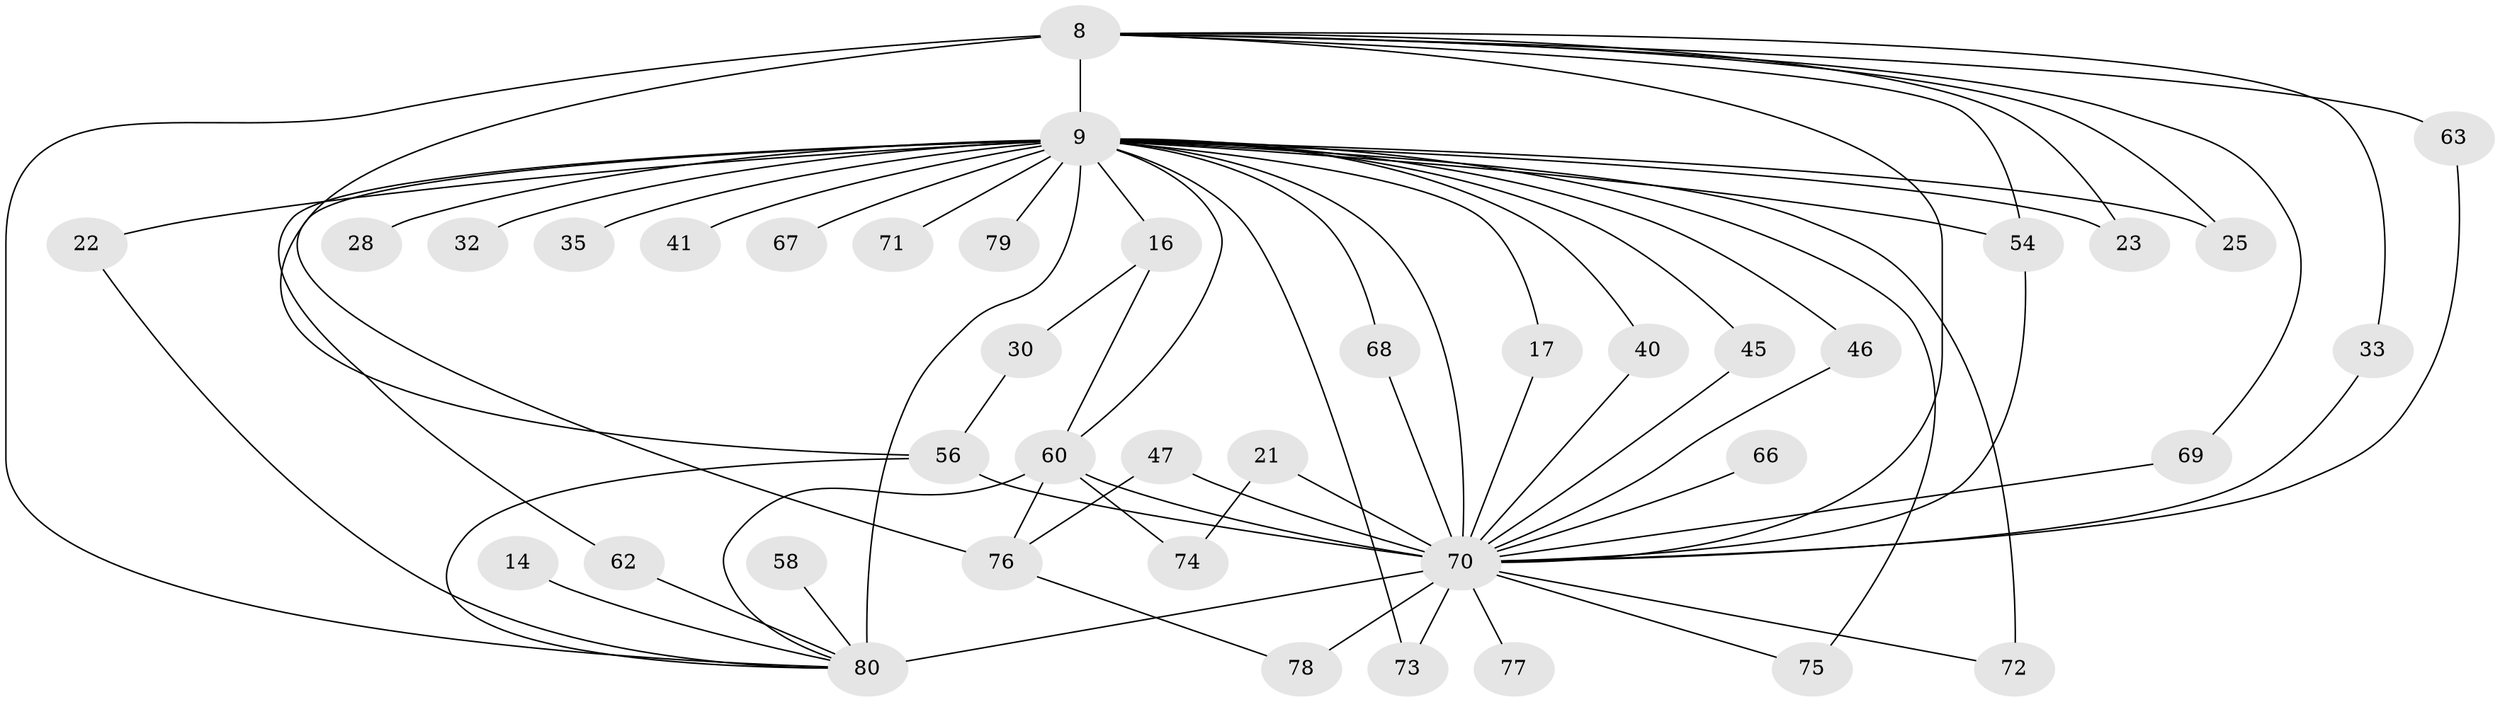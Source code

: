 // original degree distribution, {12: 0.0125, 21: 0.0125, 27: 0.0125, 15: 0.0125, 20: 0.025, 14: 0.0125, 13: 0.0125, 19: 0.0125, 24: 0.0125, 3: 0.25, 5: 0.0375, 4: 0.1, 2: 0.4875}
// Generated by graph-tools (version 1.1) at 2025/48/03/04/25 21:48:10]
// undirected, 40 vertices, 69 edges
graph export_dot {
graph [start="1"]
  node [color=gray90,style=filled];
  8 [super="+4"];
  9 [super="+7+5"];
  14;
  16;
  17;
  21;
  22;
  23;
  25;
  28;
  30;
  32;
  33;
  35;
  40;
  41;
  45;
  46;
  47;
  54 [super="+49+51"];
  56 [super="+19+50"];
  58;
  60 [super="+42+55"];
  62 [super="+44"];
  63;
  66;
  67;
  68;
  69 [super="+36"];
  70 [super="+27+53+65+10"];
  71 [super="+64"];
  72;
  73;
  74;
  75;
  76 [super="+31+52"];
  77;
  78 [super="+48"];
  79;
  80 [super="+24+43+61+59+57+6"];
  8 -- 9 [weight=8];
  8 -- 23;
  8 -- 25;
  8 -- 63;
  8 -- 33;
  8 -- 69;
  8 -- 54 [weight=2];
  8 -- 80 [weight=6];
  8 -- 70 [weight=4];
  8 -- 56;
  9 -- 22 [weight=2];
  9 -- 25;
  9 -- 35 [weight=2];
  9 -- 79 [weight=2];
  9 -- 67 [weight=2];
  9 -- 68;
  9 -- 72;
  9 -- 75;
  9 -- 16 [weight=2];
  9 -- 41 [weight=2];
  9 -- 71 [weight=3];
  9 -- 60;
  9 -- 73;
  9 -- 17;
  9 -- 23;
  9 -- 28 [weight=2];
  9 -- 32 [weight=2];
  9 -- 40;
  9 -- 45;
  9 -- 46;
  9 -- 62;
  9 -- 70 [weight=11];
  9 -- 76 [weight=3];
  9 -- 54 [weight=2];
  9 -- 80 [weight=10];
  14 -- 80 [weight=3];
  16 -- 30;
  16 -- 60;
  17 -- 70;
  21 -- 74;
  21 -- 70 [weight=3];
  22 -- 80;
  30 -- 56;
  33 -- 70;
  40 -- 70;
  45 -- 70;
  46 -- 70;
  47 -- 76;
  47 -- 70;
  54 -- 70 [weight=2];
  56 -- 70 [weight=4];
  56 -- 80;
  58 -- 80 [weight=2];
  60 -- 74;
  60 -- 70 [weight=2];
  60 -- 80;
  60 -- 76;
  62 -- 80 [weight=2];
  63 -- 70;
  66 -- 70;
  68 -- 70;
  69 -- 70 [weight=2];
  70 -- 80 [weight=8];
  70 -- 72;
  70 -- 73;
  70 -- 75;
  70 -- 77;
  70 -- 78 [weight=2];
  76 -- 78;
}
